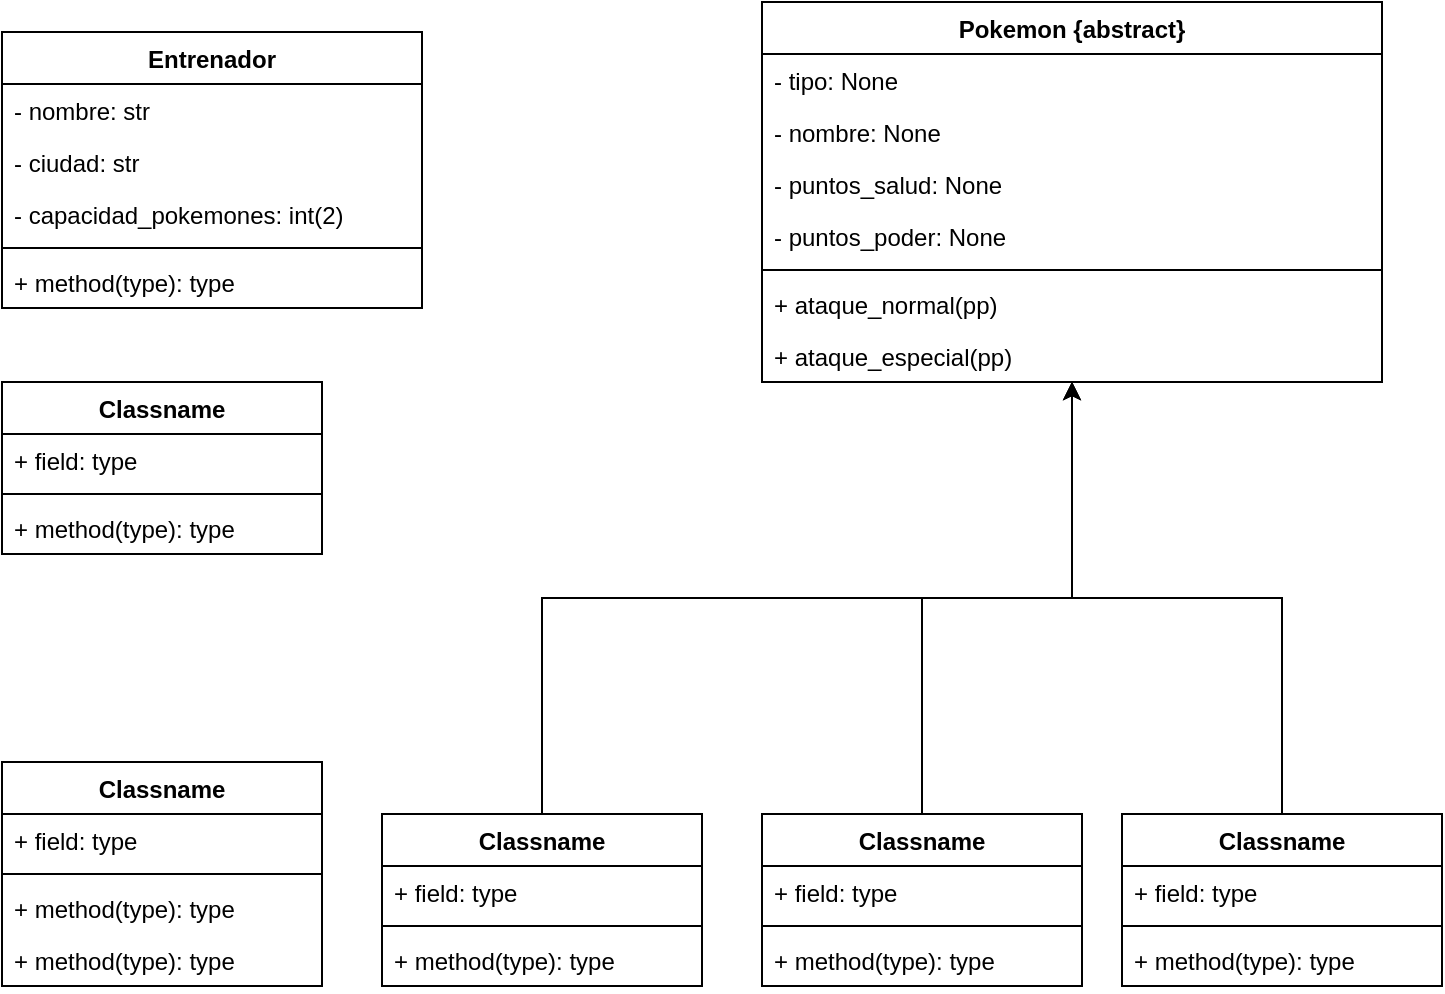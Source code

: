 <mxfile version="24.4.9" type="github">
  <diagram id="C5RBs43oDa-KdzZeNtuy" name="Page-1">
    <mxGraphModel dx="1235" dy="1823" grid="1" gridSize="10" guides="1" tooltips="1" connect="1" arrows="1" fold="1" page="1" pageScale="1" pageWidth="827" pageHeight="1169" math="0" shadow="0">
      <root>
        <mxCell id="WIyWlLk6GJQsqaUBKTNV-0" />
        <mxCell id="WIyWlLk6GJQsqaUBKTNV-1" parent="WIyWlLk6GJQsqaUBKTNV-0" />
        <mxCell id="_pvZifr1qLmYJZUT9olz-15" value="Pokemon {abstract}" style="swimlane;fontStyle=1;align=center;verticalAlign=top;childLayout=stackLayout;horizontal=1;startSize=26;horizontalStack=0;resizeParent=1;resizeParentMax=0;resizeLast=0;collapsible=1;marginBottom=0;whiteSpace=wrap;html=1;" vertex="1" parent="WIyWlLk6GJQsqaUBKTNV-1">
          <mxGeometry x="470" y="-1130" width="310" height="190" as="geometry" />
        </mxCell>
        <mxCell id="_pvZifr1qLmYJZUT9olz-16" value="- tipo: None" style="text;strokeColor=none;fillColor=none;align=left;verticalAlign=top;spacingLeft=4;spacingRight=4;overflow=hidden;rotatable=0;points=[[0,0.5],[1,0.5]];portConstraint=eastwest;whiteSpace=wrap;html=1;" vertex="1" parent="_pvZifr1qLmYJZUT9olz-15">
          <mxGeometry y="26" width="310" height="26" as="geometry" />
        </mxCell>
        <mxCell id="_pvZifr1qLmYJZUT9olz-24" value="- nombre: None" style="text;strokeColor=none;fillColor=none;align=left;verticalAlign=top;spacingLeft=4;spacingRight=4;overflow=hidden;rotatable=0;points=[[0,0.5],[1,0.5]];portConstraint=eastwest;whiteSpace=wrap;html=1;" vertex="1" parent="_pvZifr1qLmYJZUT9olz-15">
          <mxGeometry y="52" width="310" height="26" as="geometry" />
        </mxCell>
        <mxCell id="_pvZifr1qLmYJZUT9olz-25" value="- puntos_salud: None" style="text;strokeColor=none;fillColor=none;align=left;verticalAlign=top;spacingLeft=4;spacingRight=4;overflow=hidden;rotatable=0;points=[[0,0.5],[1,0.5]];portConstraint=eastwest;whiteSpace=wrap;html=1;" vertex="1" parent="_pvZifr1qLmYJZUT9olz-15">
          <mxGeometry y="78" width="310" height="26" as="geometry" />
        </mxCell>
        <mxCell id="_pvZifr1qLmYJZUT9olz-26" value="- puntos_poder: None" style="text;strokeColor=none;fillColor=none;align=left;verticalAlign=top;spacingLeft=4;spacingRight=4;overflow=hidden;rotatable=0;points=[[0,0.5],[1,0.5]];portConstraint=eastwest;whiteSpace=wrap;html=1;" vertex="1" parent="_pvZifr1qLmYJZUT9olz-15">
          <mxGeometry y="104" width="310" height="26" as="geometry" />
        </mxCell>
        <mxCell id="_pvZifr1qLmYJZUT9olz-17" value="" style="line;strokeWidth=1;fillColor=none;align=left;verticalAlign=middle;spacingTop=-1;spacingLeft=3;spacingRight=3;rotatable=0;labelPosition=right;points=[];portConstraint=eastwest;strokeColor=inherit;" vertex="1" parent="_pvZifr1qLmYJZUT9olz-15">
          <mxGeometry y="130" width="310" height="8" as="geometry" />
        </mxCell>
        <mxCell id="_pvZifr1qLmYJZUT9olz-18" value="+ ataque_normal(pp)" style="text;strokeColor=none;fillColor=none;align=left;verticalAlign=top;spacingLeft=4;spacingRight=4;overflow=hidden;rotatable=0;points=[[0,0.5],[1,0.5]];portConstraint=eastwest;whiteSpace=wrap;html=1;" vertex="1" parent="_pvZifr1qLmYJZUT9olz-15">
          <mxGeometry y="138" width="310" height="26" as="geometry" />
        </mxCell>
        <mxCell id="_pvZifr1qLmYJZUT9olz-23" value="+ ataque_especial(pp)" style="text;strokeColor=none;fillColor=none;align=left;verticalAlign=top;spacingLeft=4;spacingRight=4;overflow=hidden;rotatable=0;points=[[0,0.5],[1,0.5]];portConstraint=eastwest;whiteSpace=wrap;html=1;" vertex="1" parent="_pvZifr1qLmYJZUT9olz-15">
          <mxGeometry y="164" width="310" height="26" as="geometry" />
        </mxCell>
        <mxCell id="_pvZifr1qLmYJZUT9olz-27" value="Entrenador" style="swimlane;fontStyle=1;align=center;verticalAlign=top;childLayout=stackLayout;horizontal=1;startSize=26;horizontalStack=0;resizeParent=1;resizeParentMax=0;resizeLast=0;collapsible=1;marginBottom=0;whiteSpace=wrap;html=1;" vertex="1" parent="WIyWlLk6GJQsqaUBKTNV-1">
          <mxGeometry x="90" y="-1115" width="210" height="138" as="geometry" />
        </mxCell>
        <mxCell id="_pvZifr1qLmYJZUT9olz-28" value="- nombre: str" style="text;strokeColor=none;fillColor=none;align=left;verticalAlign=top;spacingLeft=4;spacingRight=4;overflow=hidden;rotatable=0;points=[[0,0.5],[1,0.5]];portConstraint=eastwest;whiteSpace=wrap;html=1;" vertex="1" parent="_pvZifr1qLmYJZUT9olz-27">
          <mxGeometry y="26" width="210" height="26" as="geometry" />
        </mxCell>
        <mxCell id="_pvZifr1qLmYJZUT9olz-31" value="- ciudad: str" style="text;strokeColor=none;fillColor=none;align=left;verticalAlign=top;spacingLeft=4;spacingRight=4;overflow=hidden;rotatable=0;points=[[0,0.5],[1,0.5]];portConstraint=eastwest;whiteSpace=wrap;html=1;" vertex="1" parent="_pvZifr1qLmYJZUT9olz-27">
          <mxGeometry y="52" width="210" height="26" as="geometry" />
        </mxCell>
        <mxCell id="_pvZifr1qLmYJZUT9olz-32" value="- capacidad_pokemones: int(2)" style="text;strokeColor=none;fillColor=none;align=left;verticalAlign=top;spacingLeft=4;spacingRight=4;overflow=hidden;rotatable=0;points=[[0,0.5],[1,0.5]];portConstraint=eastwest;whiteSpace=wrap;html=1;" vertex="1" parent="_pvZifr1qLmYJZUT9olz-27">
          <mxGeometry y="78" width="210" height="26" as="geometry" />
        </mxCell>
        <mxCell id="_pvZifr1qLmYJZUT9olz-29" value="" style="line;strokeWidth=1;fillColor=none;align=left;verticalAlign=middle;spacingTop=-1;spacingLeft=3;spacingRight=3;rotatable=0;labelPosition=right;points=[];portConstraint=eastwest;strokeColor=inherit;" vertex="1" parent="_pvZifr1qLmYJZUT9olz-27">
          <mxGeometry y="104" width="210" height="8" as="geometry" />
        </mxCell>
        <mxCell id="_pvZifr1qLmYJZUT9olz-30" value="+ method(type): type" style="text;strokeColor=none;fillColor=none;align=left;verticalAlign=top;spacingLeft=4;spacingRight=4;overflow=hidden;rotatable=0;points=[[0,0.5],[1,0.5]];portConstraint=eastwest;whiteSpace=wrap;html=1;" vertex="1" parent="_pvZifr1qLmYJZUT9olz-27">
          <mxGeometry y="112" width="210" height="26" as="geometry" />
        </mxCell>
        <mxCell id="_pvZifr1qLmYJZUT9olz-63" style="edgeStyle=orthogonalEdgeStyle;rounded=0;orthogonalLoop=1;jettySize=auto;html=1;" edge="1" parent="WIyWlLk6GJQsqaUBKTNV-1" source="_pvZifr1qLmYJZUT9olz-33" target="_pvZifr1qLmYJZUT9olz-15">
          <mxGeometry relative="1" as="geometry" />
        </mxCell>
        <mxCell id="_pvZifr1qLmYJZUT9olz-33" value="Classname" style="swimlane;fontStyle=1;align=center;verticalAlign=top;childLayout=stackLayout;horizontal=1;startSize=26;horizontalStack=0;resizeParent=1;resizeParentMax=0;resizeLast=0;collapsible=1;marginBottom=0;whiteSpace=wrap;html=1;" vertex="1" parent="WIyWlLk6GJQsqaUBKTNV-1">
          <mxGeometry x="470" y="-724" width="160" height="86" as="geometry" />
        </mxCell>
        <mxCell id="_pvZifr1qLmYJZUT9olz-34" value="+ field: type" style="text;strokeColor=none;fillColor=none;align=left;verticalAlign=top;spacingLeft=4;spacingRight=4;overflow=hidden;rotatable=0;points=[[0,0.5],[1,0.5]];portConstraint=eastwest;whiteSpace=wrap;html=1;" vertex="1" parent="_pvZifr1qLmYJZUT9olz-33">
          <mxGeometry y="26" width="160" height="26" as="geometry" />
        </mxCell>
        <mxCell id="_pvZifr1qLmYJZUT9olz-35" value="" style="line;strokeWidth=1;fillColor=none;align=left;verticalAlign=middle;spacingTop=-1;spacingLeft=3;spacingRight=3;rotatable=0;labelPosition=right;points=[];portConstraint=eastwest;strokeColor=inherit;" vertex="1" parent="_pvZifr1qLmYJZUT9olz-33">
          <mxGeometry y="52" width="160" height="8" as="geometry" />
        </mxCell>
        <mxCell id="_pvZifr1qLmYJZUT9olz-36" value="+ method(type): type" style="text;strokeColor=none;fillColor=none;align=left;verticalAlign=top;spacingLeft=4;spacingRight=4;overflow=hidden;rotatable=0;points=[[0,0.5],[1,0.5]];portConstraint=eastwest;whiteSpace=wrap;html=1;" vertex="1" parent="_pvZifr1qLmYJZUT9olz-33">
          <mxGeometry y="60" width="160" height="26" as="geometry" />
        </mxCell>
        <mxCell id="_pvZifr1qLmYJZUT9olz-64" style="edgeStyle=orthogonalEdgeStyle;rounded=0;orthogonalLoop=1;jettySize=auto;html=1;exitX=0.5;exitY=0;exitDx=0;exitDy=0;" edge="1" parent="WIyWlLk6GJQsqaUBKTNV-1" source="_pvZifr1qLmYJZUT9olz-37" target="_pvZifr1qLmYJZUT9olz-15">
          <mxGeometry relative="1" as="geometry" />
        </mxCell>
        <mxCell id="_pvZifr1qLmYJZUT9olz-37" value="Classname" style="swimlane;fontStyle=1;align=center;verticalAlign=top;childLayout=stackLayout;horizontal=1;startSize=26;horizontalStack=0;resizeParent=1;resizeParentMax=0;resizeLast=0;collapsible=1;marginBottom=0;whiteSpace=wrap;html=1;" vertex="1" parent="WIyWlLk6GJQsqaUBKTNV-1">
          <mxGeometry x="280" y="-724" width="160" height="86" as="geometry" />
        </mxCell>
        <mxCell id="_pvZifr1qLmYJZUT9olz-38" value="+ field: type" style="text;strokeColor=none;fillColor=none;align=left;verticalAlign=top;spacingLeft=4;spacingRight=4;overflow=hidden;rotatable=0;points=[[0,0.5],[1,0.5]];portConstraint=eastwest;whiteSpace=wrap;html=1;" vertex="1" parent="_pvZifr1qLmYJZUT9olz-37">
          <mxGeometry y="26" width="160" height="26" as="geometry" />
        </mxCell>
        <mxCell id="_pvZifr1qLmYJZUT9olz-39" value="" style="line;strokeWidth=1;fillColor=none;align=left;verticalAlign=middle;spacingTop=-1;spacingLeft=3;spacingRight=3;rotatable=0;labelPosition=right;points=[];portConstraint=eastwest;strokeColor=inherit;" vertex="1" parent="_pvZifr1qLmYJZUT9olz-37">
          <mxGeometry y="52" width="160" height="8" as="geometry" />
        </mxCell>
        <mxCell id="_pvZifr1qLmYJZUT9olz-40" value="+ method(type): type" style="text;strokeColor=none;fillColor=none;align=left;verticalAlign=top;spacingLeft=4;spacingRight=4;overflow=hidden;rotatable=0;points=[[0,0.5],[1,0.5]];portConstraint=eastwest;whiteSpace=wrap;html=1;" vertex="1" parent="_pvZifr1qLmYJZUT9olz-37">
          <mxGeometry y="60" width="160" height="26" as="geometry" />
        </mxCell>
        <mxCell id="_pvZifr1qLmYJZUT9olz-65" style="edgeStyle=orthogonalEdgeStyle;rounded=0;orthogonalLoop=1;jettySize=auto;html=1;" edge="1" parent="WIyWlLk6GJQsqaUBKTNV-1" source="_pvZifr1qLmYJZUT9olz-41" target="_pvZifr1qLmYJZUT9olz-15">
          <mxGeometry relative="1" as="geometry" />
        </mxCell>
        <mxCell id="_pvZifr1qLmYJZUT9olz-41" value="Classname" style="swimlane;fontStyle=1;align=center;verticalAlign=top;childLayout=stackLayout;horizontal=1;startSize=26;horizontalStack=0;resizeParent=1;resizeParentMax=0;resizeLast=0;collapsible=1;marginBottom=0;whiteSpace=wrap;html=1;" vertex="1" parent="WIyWlLk6GJQsqaUBKTNV-1">
          <mxGeometry x="650" y="-724" width="160" height="86" as="geometry" />
        </mxCell>
        <mxCell id="_pvZifr1qLmYJZUT9olz-42" value="+ field: type" style="text;strokeColor=none;fillColor=none;align=left;verticalAlign=top;spacingLeft=4;spacingRight=4;overflow=hidden;rotatable=0;points=[[0,0.5],[1,0.5]];portConstraint=eastwest;whiteSpace=wrap;html=1;" vertex="1" parent="_pvZifr1qLmYJZUT9olz-41">
          <mxGeometry y="26" width="160" height="26" as="geometry" />
        </mxCell>
        <mxCell id="_pvZifr1qLmYJZUT9olz-43" value="" style="line;strokeWidth=1;fillColor=none;align=left;verticalAlign=middle;spacingTop=-1;spacingLeft=3;spacingRight=3;rotatable=0;labelPosition=right;points=[];portConstraint=eastwest;strokeColor=inherit;" vertex="1" parent="_pvZifr1qLmYJZUT9olz-41">
          <mxGeometry y="52" width="160" height="8" as="geometry" />
        </mxCell>
        <mxCell id="_pvZifr1qLmYJZUT9olz-44" value="+ method(type): type" style="text;strokeColor=none;fillColor=none;align=left;verticalAlign=top;spacingLeft=4;spacingRight=4;overflow=hidden;rotatable=0;points=[[0,0.5],[1,0.5]];portConstraint=eastwest;whiteSpace=wrap;html=1;" vertex="1" parent="_pvZifr1qLmYJZUT9olz-41">
          <mxGeometry y="60" width="160" height="26" as="geometry" />
        </mxCell>
        <mxCell id="_pvZifr1qLmYJZUT9olz-45" value="Classname" style="swimlane;fontStyle=1;align=center;verticalAlign=top;childLayout=stackLayout;horizontal=1;startSize=26;horizontalStack=0;resizeParent=1;resizeParentMax=0;resizeLast=0;collapsible=1;marginBottom=0;whiteSpace=wrap;html=1;" vertex="1" parent="WIyWlLk6GJQsqaUBKTNV-1">
          <mxGeometry x="90" y="-940" width="160" height="86" as="geometry" />
        </mxCell>
        <mxCell id="_pvZifr1qLmYJZUT9olz-46" value="+ field: type" style="text;strokeColor=none;fillColor=none;align=left;verticalAlign=top;spacingLeft=4;spacingRight=4;overflow=hidden;rotatable=0;points=[[0,0.5],[1,0.5]];portConstraint=eastwest;whiteSpace=wrap;html=1;" vertex="1" parent="_pvZifr1qLmYJZUT9olz-45">
          <mxGeometry y="26" width="160" height="26" as="geometry" />
        </mxCell>
        <mxCell id="_pvZifr1qLmYJZUT9olz-47" value="" style="line;strokeWidth=1;fillColor=none;align=left;verticalAlign=middle;spacingTop=-1;spacingLeft=3;spacingRight=3;rotatable=0;labelPosition=right;points=[];portConstraint=eastwest;strokeColor=inherit;" vertex="1" parent="_pvZifr1qLmYJZUT9olz-45">
          <mxGeometry y="52" width="160" height="8" as="geometry" />
        </mxCell>
        <mxCell id="_pvZifr1qLmYJZUT9olz-48" value="+ method(type): type" style="text;strokeColor=none;fillColor=none;align=left;verticalAlign=top;spacingLeft=4;spacingRight=4;overflow=hidden;rotatable=0;points=[[0,0.5],[1,0.5]];portConstraint=eastwest;whiteSpace=wrap;html=1;" vertex="1" parent="_pvZifr1qLmYJZUT9olz-45">
          <mxGeometry y="60" width="160" height="26" as="geometry" />
        </mxCell>
        <mxCell id="_pvZifr1qLmYJZUT9olz-51" value="Classname" style="swimlane;fontStyle=1;align=center;verticalAlign=top;childLayout=stackLayout;horizontal=1;startSize=26;horizontalStack=0;resizeParent=1;resizeParentMax=0;resizeLast=0;collapsible=1;marginBottom=0;whiteSpace=wrap;html=1;" vertex="1" parent="WIyWlLk6GJQsqaUBKTNV-1">
          <mxGeometry x="90" y="-750" width="160" height="112" as="geometry" />
        </mxCell>
        <mxCell id="_pvZifr1qLmYJZUT9olz-52" value="+ field: type" style="text;strokeColor=none;fillColor=none;align=left;verticalAlign=top;spacingLeft=4;spacingRight=4;overflow=hidden;rotatable=0;points=[[0,0.5],[1,0.5]];portConstraint=eastwest;whiteSpace=wrap;html=1;" vertex="1" parent="_pvZifr1qLmYJZUT9olz-51">
          <mxGeometry y="26" width="160" height="26" as="geometry" />
        </mxCell>
        <mxCell id="_pvZifr1qLmYJZUT9olz-53" value="" style="line;strokeWidth=1;fillColor=none;align=left;verticalAlign=middle;spacingTop=-1;spacingLeft=3;spacingRight=3;rotatable=0;labelPosition=right;points=[];portConstraint=eastwest;strokeColor=inherit;" vertex="1" parent="_pvZifr1qLmYJZUT9olz-51">
          <mxGeometry y="52" width="160" height="8" as="geometry" />
        </mxCell>
        <mxCell id="_pvZifr1qLmYJZUT9olz-54" value="+ method(type): type" style="text;strokeColor=none;fillColor=none;align=left;verticalAlign=top;spacingLeft=4;spacingRight=4;overflow=hidden;rotatable=0;points=[[0,0.5],[1,0.5]];portConstraint=eastwest;whiteSpace=wrap;html=1;" vertex="1" parent="_pvZifr1qLmYJZUT9olz-51">
          <mxGeometry y="60" width="160" height="26" as="geometry" />
        </mxCell>
        <mxCell id="_pvZifr1qLmYJZUT9olz-59" value="+ method(type): type" style="text;strokeColor=none;fillColor=none;align=left;verticalAlign=top;spacingLeft=4;spacingRight=4;overflow=hidden;rotatable=0;points=[[0,0.5],[1,0.5]];portConstraint=eastwest;whiteSpace=wrap;html=1;" vertex="1" parent="_pvZifr1qLmYJZUT9olz-51">
          <mxGeometry y="86" width="160" height="26" as="geometry" />
        </mxCell>
      </root>
    </mxGraphModel>
  </diagram>
</mxfile>
